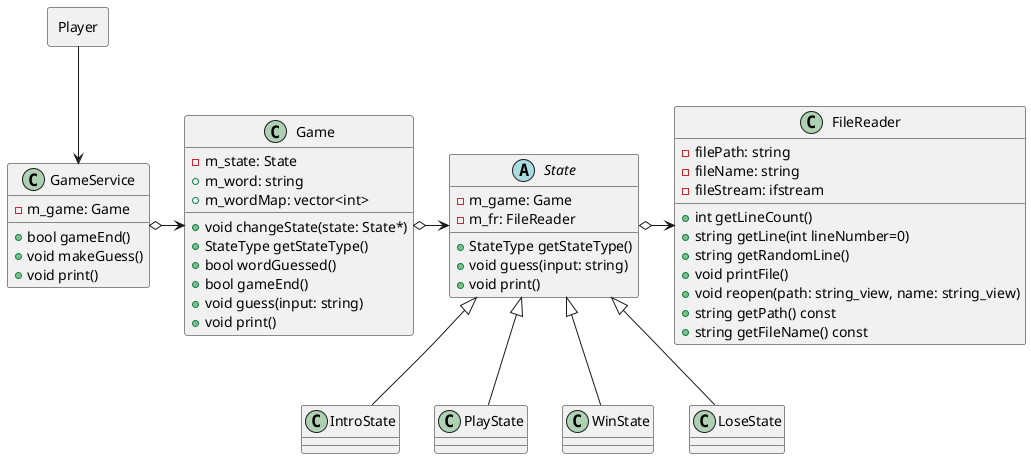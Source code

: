 @startuml

package Player <<Rectangle>>  {
}

class GameService
{
    -m_game: Game
    +bool gameEnd()
    +void makeGuess()
    +void print()
}

class Game {
    -m_state: State
    +m_word: string
    +m_wordMap: vector<int>
    
    +void changeState(state: State*)
    +StateType getStateType()
    +bool wordGuessed()
    +bool gameEnd()
    +void guess(input: string)
    +void print()
}

abstract class State {
    -m_game: Game
    -m_fr: FileReader
    
    +StateType getStateType()
    +void guess(input: string)
    +void print()
}

class IntroState {
}

class PlayState {
}

class WinState {
}

class LoseState {
}

class FileReader {
    -filePath: string
    -fileName: string
    -fileStream: ifstream

    +int getLineCount()
    +string getLine(int lineNumber=0)
    +string getRandomLine()
    +void printFile()
    +void reopen(path: string_view, name: string_view)
    +string getPath() const
    +string getFileName() const
}

Game o-> State
State <|-- IntroState
State <|-- PlayState
State <|-- WinState
State <|-- LoseState

GameService o-> Game

State o-> FileReader

Player --> GameService

@enduml
